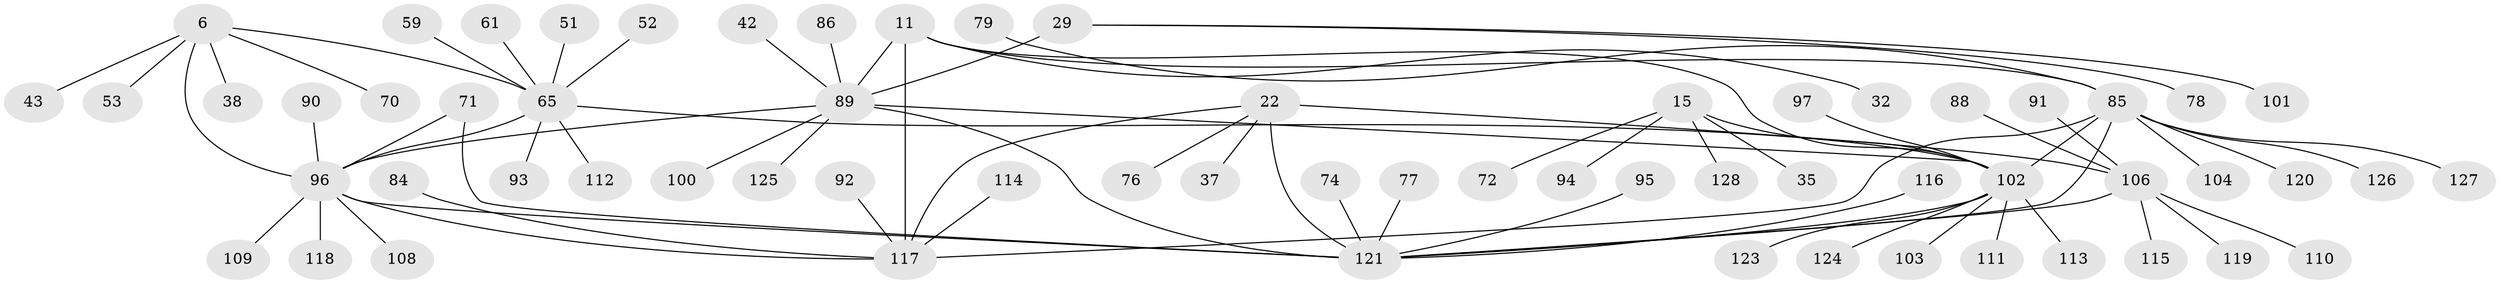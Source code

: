 // original degree distribution, {12: 0.015625, 10: 0.0390625, 7: 0.078125, 8: 0.0390625, 9: 0.015625, 6: 0.0234375, 11: 0.0078125, 14: 0.015625, 3: 0.0234375, 1: 0.546875, 2: 0.1953125}
// Generated by graph-tools (version 1.1) at 2025/54/03/09/25 04:54:09]
// undirected, 64 vertices, 75 edges
graph export_dot {
graph [start="1"]
  node [color=gray90,style=filled];
  6 [super="+5"];
  11 [super="+9"];
  15 [super="+13"];
  22 [super="+19"];
  29 [super="+26"];
  32;
  35;
  37;
  38;
  42;
  43;
  51 [super="+36"];
  52;
  53;
  59;
  61;
  65 [super="+46+47+48"];
  70;
  71 [super="+62"];
  72;
  74;
  76 [super="+33"];
  77;
  78;
  79;
  84;
  85 [super="+67+63+39+56+60"];
  86 [super="+83"];
  88 [super="+82"];
  89 [super="+30"];
  90 [super="+50"];
  91;
  92;
  93;
  94;
  95;
  96 [super="+66+73+87"];
  97;
  100;
  101 [super="+54"];
  102 [super="+98+16+81+18+57"];
  103;
  104 [super="+75"];
  106 [super="+24"];
  108;
  109;
  110;
  111 [super="+80"];
  112 [super="+44"];
  113;
  114;
  115;
  116 [super="+40"];
  117 [super="+8"];
  118;
  119;
  120;
  121 [super="+21+45+55+58+64+68+69"];
  123;
  124 [super="+107"];
  125;
  126;
  127;
  128 [super="+122"];
  6 -- 53;
  6 -- 70;
  6 -- 38;
  6 -- 43;
  6 -- 96 [weight=4];
  6 -- 65 [weight=4];
  11 -- 32;
  11 -- 85 [weight=4];
  11 -- 89;
  11 -- 117 [weight=4];
  11 -- 102;
  15 -- 94;
  15 -- 35;
  15 -- 72;
  15 -- 128;
  15 -- 102 [weight=8];
  22 -- 37;
  22 -- 117 [weight=2];
  22 -- 76;
  22 -- 121 [weight=4];
  22 -- 106 [weight=4];
  29 -- 78;
  29 -- 101;
  29 -- 89 [weight=8];
  42 -- 89;
  51 -- 65;
  52 -- 65;
  59 -- 65;
  61 -- 65;
  65 -- 96 [weight=4];
  65 -- 102 [weight=2];
  65 -- 112;
  65 -- 93;
  71 -- 121 [weight=2];
  71 -- 96;
  74 -- 121;
  77 -- 121;
  79 -- 85;
  84 -- 117;
  85 -- 121 [weight=2];
  85 -- 104;
  85 -- 120;
  85 -- 126;
  85 -- 127;
  85 -- 117 [weight=4];
  85 -- 102;
  86 -- 89;
  88 -- 106;
  89 -- 100;
  89 -- 102 [weight=3];
  89 -- 125;
  89 -- 121;
  89 -- 96;
  90 -- 96;
  91 -- 106;
  92 -- 117;
  95 -- 121;
  96 -- 121 [weight=2];
  96 -- 108;
  96 -- 109;
  96 -- 118;
  96 -- 117 [weight=2];
  97 -- 102;
  102 -- 113;
  102 -- 123;
  102 -- 124;
  102 -- 103;
  102 -- 121;
  102 -- 111;
  106 -- 110;
  106 -- 115;
  106 -- 119;
  106 -- 121 [weight=4];
  114 -- 117;
  116 -- 121;
}
